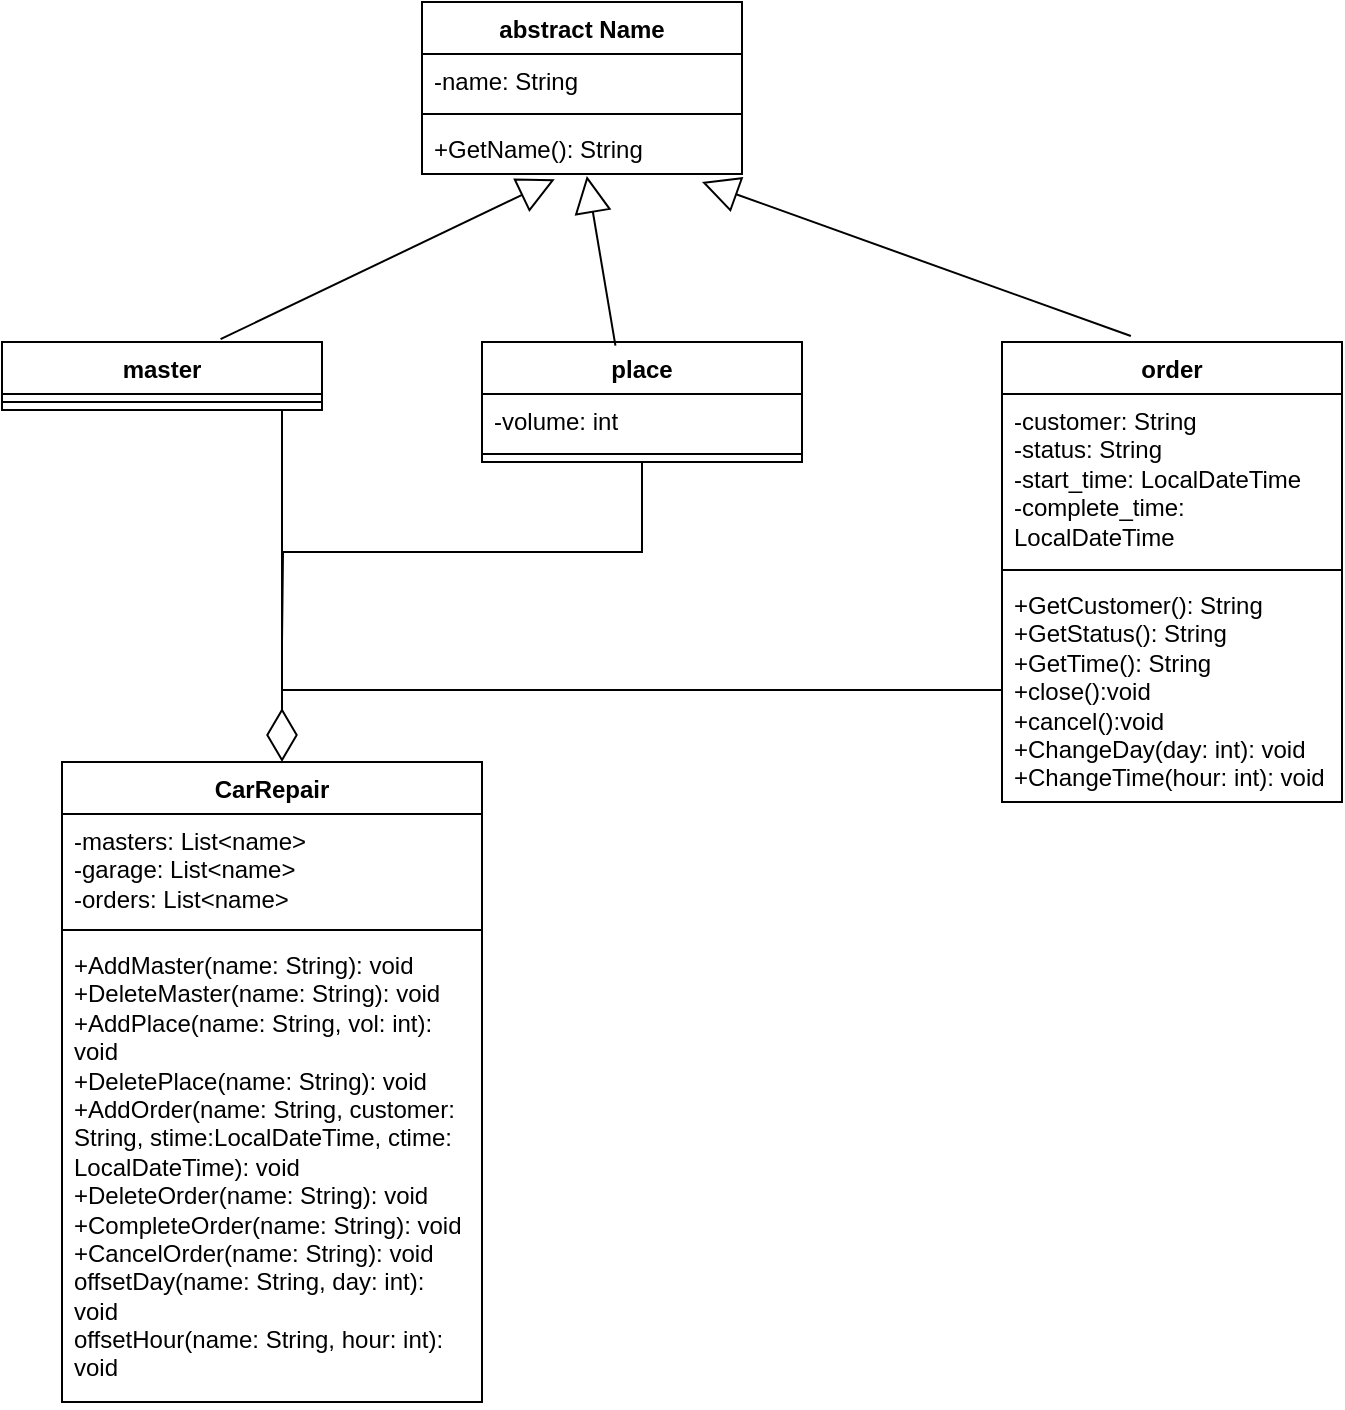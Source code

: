 <mxfile version="28.2.7">
  <diagram name="Страница — 1" id="NCDsPudpoZuh9A40-rRk">
    <mxGraphModel dx="1042" dy="563" grid="1" gridSize="10" guides="1" tooltips="1" connect="1" arrows="1" fold="1" page="1" pageScale="1" pageWidth="827" pageHeight="1169" math="0" shadow="0">
      <root>
        <mxCell id="0" />
        <mxCell id="1" parent="0" />
        <mxCell id="qqKuM_ASxzi78jfuLYAU-1" value="abstract Name" style="swimlane;fontStyle=1;align=center;verticalAlign=top;childLayout=stackLayout;horizontal=1;startSize=26;horizontalStack=0;resizeParent=1;resizeParentMax=0;resizeLast=0;collapsible=1;marginBottom=0;whiteSpace=wrap;html=1;" vertex="1" parent="1">
          <mxGeometry x="290" y="20" width="160" height="86" as="geometry" />
        </mxCell>
        <mxCell id="qqKuM_ASxzi78jfuLYAU-2" value="-name: String" style="text;strokeColor=none;fillColor=none;align=left;verticalAlign=top;spacingLeft=4;spacingRight=4;overflow=hidden;rotatable=0;points=[[0,0.5],[1,0.5]];portConstraint=eastwest;whiteSpace=wrap;html=1;" vertex="1" parent="qqKuM_ASxzi78jfuLYAU-1">
          <mxGeometry y="26" width="160" height="26" as="geometry" />
        </mxCell>
        <mxCell id="qqKuM_ASxzi78jfuLYAU-3" value="" style="line;strokeWidth=1;fillColor=none;align=left;verticalAlign=middle;spacingTop=-1;spacingLeft=3;spacingRight=3;rotatable=0;labelPosition=right;points=[];portConstraint=eastwest;strokeColor=inherit;" vertex="1" parent="qqKuM_ASxzi78jfuLYAU-1">
          <mxGeometry y="52" width="160" height="8" as="geometry" />
        </mxCell>
        <mxCell id="qqKuM_ASxzi78jfuLYAU-4" value="+GetName(): String" style="text;strokeColor=none;fillColor=none;align=left;verticalAlign=top;spacingLeft=4;spacingRight=4;overflow=hidden;rotatable=0;points=[[0,0.5],[1,0.5]];portConstraint=eastwest;whiteSpace=wrap;html=1;" vertex="1" parent="qqKuM_ASxzi78jfuLYAU-1">
          <mxGeometry y="60" width="160" height="26" as="geometry" />
        </mxCell>
        <mxCell id="qqKuM_ASxzi78jfuLYAU-5" value="master" style="swimlane;fontStyle=1;align=center;verticalAlign=top;childLayout=stackLayout;horizontal=1;startSize=26;horizontalStack=0;resizeParent=1;resizeParentMax=0;resizeLast=0;collapsible=1;marginBottom=0;whiteSpace=wrap;html=1;" vertex="1" parent="1">
          <mxGeometry x="80" y="190" width="160" height="34" as="geometry" />
        </mxCell>
        <mxCell id="qqKuM_ASxzi78jfuLYAU-7" value="" style="line;strokeWidth=1;fillColor=none;align=left;verticalAlign=middle;spacingTop=-1;spacingLeft=3;spacingRight=3;rotatable=0;labelPosition=right;points=[];portConstraint=eastwest;strokeColor=inherit;" vertex="1" parent="qqKuM_ASxzi78jfuLYAU-5">
          <mxGeometry y="26" width="160" height="8" as="geometry" />
        </mxCell>
        <mxCell id="qqKuM_ASxzi78jfuLYAU-13" value="order" style="swimlane;fontStyle=1;align=center;verticalAlign=top;childLayout=stackLayout;horizontal=1;startSize=26;horizontalStack=0;resizeParent=1;resizeParentMax=0;resizeLast=0;collapsible=1;marginBottom=0;whiteSpace=wrap;html=1;" vertex="1" parent="1">
          <mxGeometry x="580" y="190" width="170" height="230" as="geometry" />
        </mxCell>
        <mxCell id="qqKuM_ASxzi78jfuLYAU-14" value="&lt;div&gt;-customer: String&lt;/div&gt;&lt;div&gt;-status: String&lt;/div&gt;&lt;div&gt;-start_time: LocalDateTime&lt;/div&gt;&lt;div&gt;-complete_time:&lt;br&gt;LocalDateTime&lt;/div&gt;" style="text;strokeColor=none;fillColor=none;align=left;verticalAlign=top;spacingLeft=4;spacingRight=4;overflow=hidden;rotatable=0;points=[[0,0.5],[1,0.5]];portConstraint=eastwest;whiteSpace=wrap;html=1;" vertex="1" parent="qqKuM_ASxzi78jfuLYAU-13">
          <mxGeometry y="26" width="170" height="84" as="geometry" />
        </mxCell>
        <mxCell id="qqKuM_ASxzi78jfuLYAU-15" value="" style="line;strokeWidth=1;fillColor=none;align=left;verticalAlign=middle;spacingTop=-1;spacingLeft=3;spacingRight=3;rotatable=0;labelPosition=right;points=[];portConstraint=eastwest;strokeColor=inherit;" vertex="1" parent="qqKuM_ASxzi78jfuLYAU-13">
          <mxGeometry y="110" width="170" height="8" as="geometry" />
        </mxCell>
        <mxCell id="qqKuM_ASxzi78jfuLYAU-31" style="edgeStyle=orthogonalEdgeStyle;rounded=0;orthogonalLoop=1;jettySize=auto;html=1;exitX=0;exitY=0.5;exitDx=0;exitDy=0;endArrow=none;endFill=0;" edge="1" parent="qqKuM_ASxzi78jfuLYAU-13" source="qqKuM_ASxzi78jfuLYAU-16">
          <mxGeometry relative="1" as="geometry">
            <mxPoint x="-360" y="174" as="targetPoint" />
          </mxGeometry>
        </mxCell>
        <mxCell id="qqKuM_ASxzi78jfuLYAU-16" value="&lt;div&gt;+GetCustomer(): String&lt;/div&gt;&lt;div&gt;+GetStatus(): String&lt;/div&gt;&lt;div&gt;+GetTime(): String&lt;/div&gt;&lt;div&gt;+close():void&lt;/div&gt;&lt;div&gt;+cancel():void&lt;/div&gt;&lt;div&gt;+ChangeDay(day: int): void&lt;/div&gt;&lt;div&gt;+ChangeTime(hour: int): void&lt;/div&gt;&lt;div&gt;&amp;nbsp;&lt;/div&gt;" style="text;strokeColor=none;fillColor=none;align=left;verticalAlign=top;spacingLeft=4;spacingRight=4;overflow=hidden;rotatable=0;points=[[0,0.5],[1,0.5]];portConstraint=eastwest;whiteSpace=wrap;html=1;" vertex="1" parent="qqKuM_ASxzi78jfuLYAU-13">
          <mxGeometry y="118" width="170" height="112" as="geometry" />
        </mxCell>
        <mxCell id="qqKuM_ASxzi78jfuLYAU-33" style="edgeStyle=orthogonalEdgeStyle;rounded=0;orthogonalLoop=1;jettySize=auto;html=1;exitX=0.5;exitY=1;exitDx=0;exitDy=0;endArrow=none;endFill=0;" edge="1" parent="1" source="qqKuM_ASxzi78jfuLYAU-17">
          <mxGeometry relative="1" as="geometry">
            <mxPoint x="220" y="340" as="targetPoint" />
          </mxGeometry>
        </mxCell>
        <mxCell id="qqKuM_ASxzi78jfuLYAU-17" value="place" style="swimlane;fontStyle=1;align=center;verticalAlign=top;childLayout=stackLayout;horizontal=1;startSize=26;horizontalStack=0;resizeParent=1;resizeParentMax=0;resizeLast=0;collapsible=1;marginBottom=0;whiteSpace=wrap;html=1;" vertex="1" parent="1">
          <mxGeometry x="320" y="190" width="160" height="60" as="geometry" />
        </mxCell>
        <mxCell id="qqKuM_ASxzi78jfuLYAU-18" value="-volume: int" style="text;strokeColor=none;fillColor=none;align=left;verticalAlign=top;spacingLeft=4;spacingRight=4;overflow=hidden;rotatable=0;points=[[0,0.5],[1,0.5]];portConstraint=eastwest;whiteSpace=wrap;html=1;" vertex="1" parent="qqKuM_ASxzi78jfuLYAU-17">
          <mxGeometry y="26" width="160" height="26" as="geometry" />
        </mxCell>
        <mxCell id="qqKuM_ASxzi78jfuLYAU-19" value="" style="line;strokeWidth=1;fillColor=none;align=left;verticalAlign=middle;spacingTop=-1;spacingLeft=3;spacingRight=3;rotatable=0;labelPosition=right;points=[];portConstraint=eastwest;strokeColor=inherit;" vertex="1" parent="qqKuM_ASxzi78jfuLYAU-17">
          <mxGeometry y="52" width="160" height="8" as="geometry" />
        </mxCell>
        <mxCell id="qqKuM_ASxzi78jfuLYAU-21" value="" style="endArrow=block;endSize=16;endFill=0;html=1;rounded=0;entryX=0.515;entryY=1.038;entryDx=0;entryDy=0;entryPerimeter=0;exitX=0.417;exitY=0.03;exitDx=0;exitDy=0;exitPerimeter=0;" edge="1" parent="1" source="qqKuM_ASxzi78jfuLYAU-17" target="qqKuM_ASxzi78jfuLYAU-4">
          <mxGeometry width="160" relative="1" as="geometry">
            <mxPoint x="330" y="300" as="sourcePoint" />
            <mxPoint x="490" y="300" as="targetPoint" />
          </mxGeometry>
        </mxCell>
        <mxCell id="qqKuM_ASxzi78jfuLYAU-22" value="" style="endArrow=block;endSize=16;endFill=0;html=1;rounded=0;entryX=0.415;entryY=1.1;entryDx=0;entryDy=0;entryPerimeter=0;exitX=0.683;exitY=-0.041;exitDx=0;exitDy=0;exitPerimeter=0;" edge="1" parent="1" source="qqKuM_ASxzi78jfuLYAU-5" target="qqKuM_ASxzi78jfuLYAU-4">
          <mxGeometry width="160" relative="1" as="geometry">
            <mxPoint x="330" y="300" as="sourcePoint" />
            <mxPoint x="490" y="300" as="targetPoint" />
          </mxGeometry>
        </mxCell>
        <mxCell id="qqKuM_ASxzi78jfuLYAU-23" value="" style="endArrow=block;endSize=16;endFill=0;html=1;rounded=0;entryX=0.875;entryY=1.154;entryDx=0;entryDy=0;entryPerimeter=0;exitX=0.379;exitY=-0.013;exitDx=0;exitDy=0;exitPerimeter=0;" edge="1" parent="1" source="qqKuM_ASxzi78jfuLYAU-13" target="qqKuM_ASxzi78jfuLYAU-4">
          <mxGeometry width="160" relative="1" as="geometry">
            <mxPoint x="330" y="300" as="sourcePoint" />
            <mxPoint x="490" y="300" as="targetPoint" />
          </mxGeometry>
        </mxCell>
        <mxCell id="qqKuM_ASxzi78jfuLYAU-24" value="CarRepair" style="swimlane;fontStyle=1;align=center;verticalAlign=top;childLayout=stackLayout;horizontal=1;startSize=26;horizontalStack=0;resizeParent=1;resizeParentMax=0;resizeLast=0;collapsible=1;marginBottom=0;whiteSpace=wrap;html=1;" vertex="1" parent="1">
          <mxGeometry x="110" y="400" width="210" height="320" as="geometry" />
        </mxCell>
        <mxCell id="qqKuM_ASxzi78jfuLYAU-25" value="&lt;div&gt;-masters: List&amp;lt;name&amp;gt;&lt;/div&gt;&lt;div&gt;-garage: List&amp;lt;name&amp;gt;&lt;/div&gt;&lt;div&gt;-orders: List&amp;lt;name&amp;gt;&lt;/div&gt;" style="text;strokeColor=none;fillColor=none;align=left;verticalAlign=top;spacingLeft=4;spacingRight=4;overflow=hidden;rotatable=0;points=[[0,0.5],[1,0.5]];portConstraint=eastwest;whiteSpace=wrap;html=1;" vertex="1" parent="qqKuM_ASxzi78jfuLYAU-24">
          <mxGeometry y="26" width="210" height="54" as="geometry" />
        </mxCell>
        <mxCell id="qqKuM_ASxzi78jfuLYAU-26" value="" style="line;strokeWidth=1;fillColor=none;align=left;verticalAlign=middle;spacingTop=-1;spacingLeft=3;spacingRight=3;rotatable=0;labelPosition=right;points=[];portConstraint=eastwest;strokeColor=inherit;" vertex="1" parent="qqKuM_ASxzi78jfuLYAU-24">
          <mxGeometry y="80" width="210" height="8" as="geometry" />
        </mxCell>
        <mxCell id="qqKuM_ASxzi78jfuLYAU-27" value="&lt;div&gt;+AddMaster(name: String): void&lt;/div&gt;&lt;div&gt;+DeleteMaster(name: String): void&lt;/div&gt;&lt;div&gt;+AddPlace(name: String, vol: int): void&lt;/div&gt;&lt;div&gt;+DeletePlace(name: String): void&lt;/div&gt;&lt;div&gt;+AddOrder(name: String, customer: String, stime:LocalDateTime, ctime: LocalDateTime): void&lt;br&gt;+DeleteOrder(name: String): void&lt;/div&gt;&lt;div&gt;+CompleteOrder(name: String): void&lt;/div&gt;&lt;div&gt;+CancelOrder(name: String): void&lt;/div&gt;&lt;div&gt;offsetDay(name: String, day: int): void&lt;/div&gt;&lt;div&gt;offsetHour(name: String, hour: int): void&lt;/div&gt;" style="text;strokeColor=none;fillColor=none;align=left;verticalAlign=top;spacingLeft=4;spacingRight=4;overflow=hidden;rotatable=0;points=[[0,0.5],[1,0.5]];portConstraint=eastwest;whiteSpace=wrap;html=1;" vertex="1" parent="qqKuM_ASxzi78jfuLYAU-24">
          <mxGeometry y="88" width="210" height="232" as="geometry" />
        </mxCell>
        <mxCell id="qqKuM_ASxzi78jfuLYAU-34" value="" style="endArrow=diamondThin;endFill=0;endSize=24;html=1;rounded=0;exitX=0.75;exitY=1;exitDx=0;exitDy=0;" edge="1" parent="1">
          <mxGeometry width="160" relative="1" as="geometry">
            <mxPoint x="220" y="224" as="sourcePoint" />
            <mxPoint x="220" y="400" as="targetPoint" />
          </mxGeometry>
        </mxCell>
      </root>
    </mxGraphModel>
  </diagram>
</mxfile>
